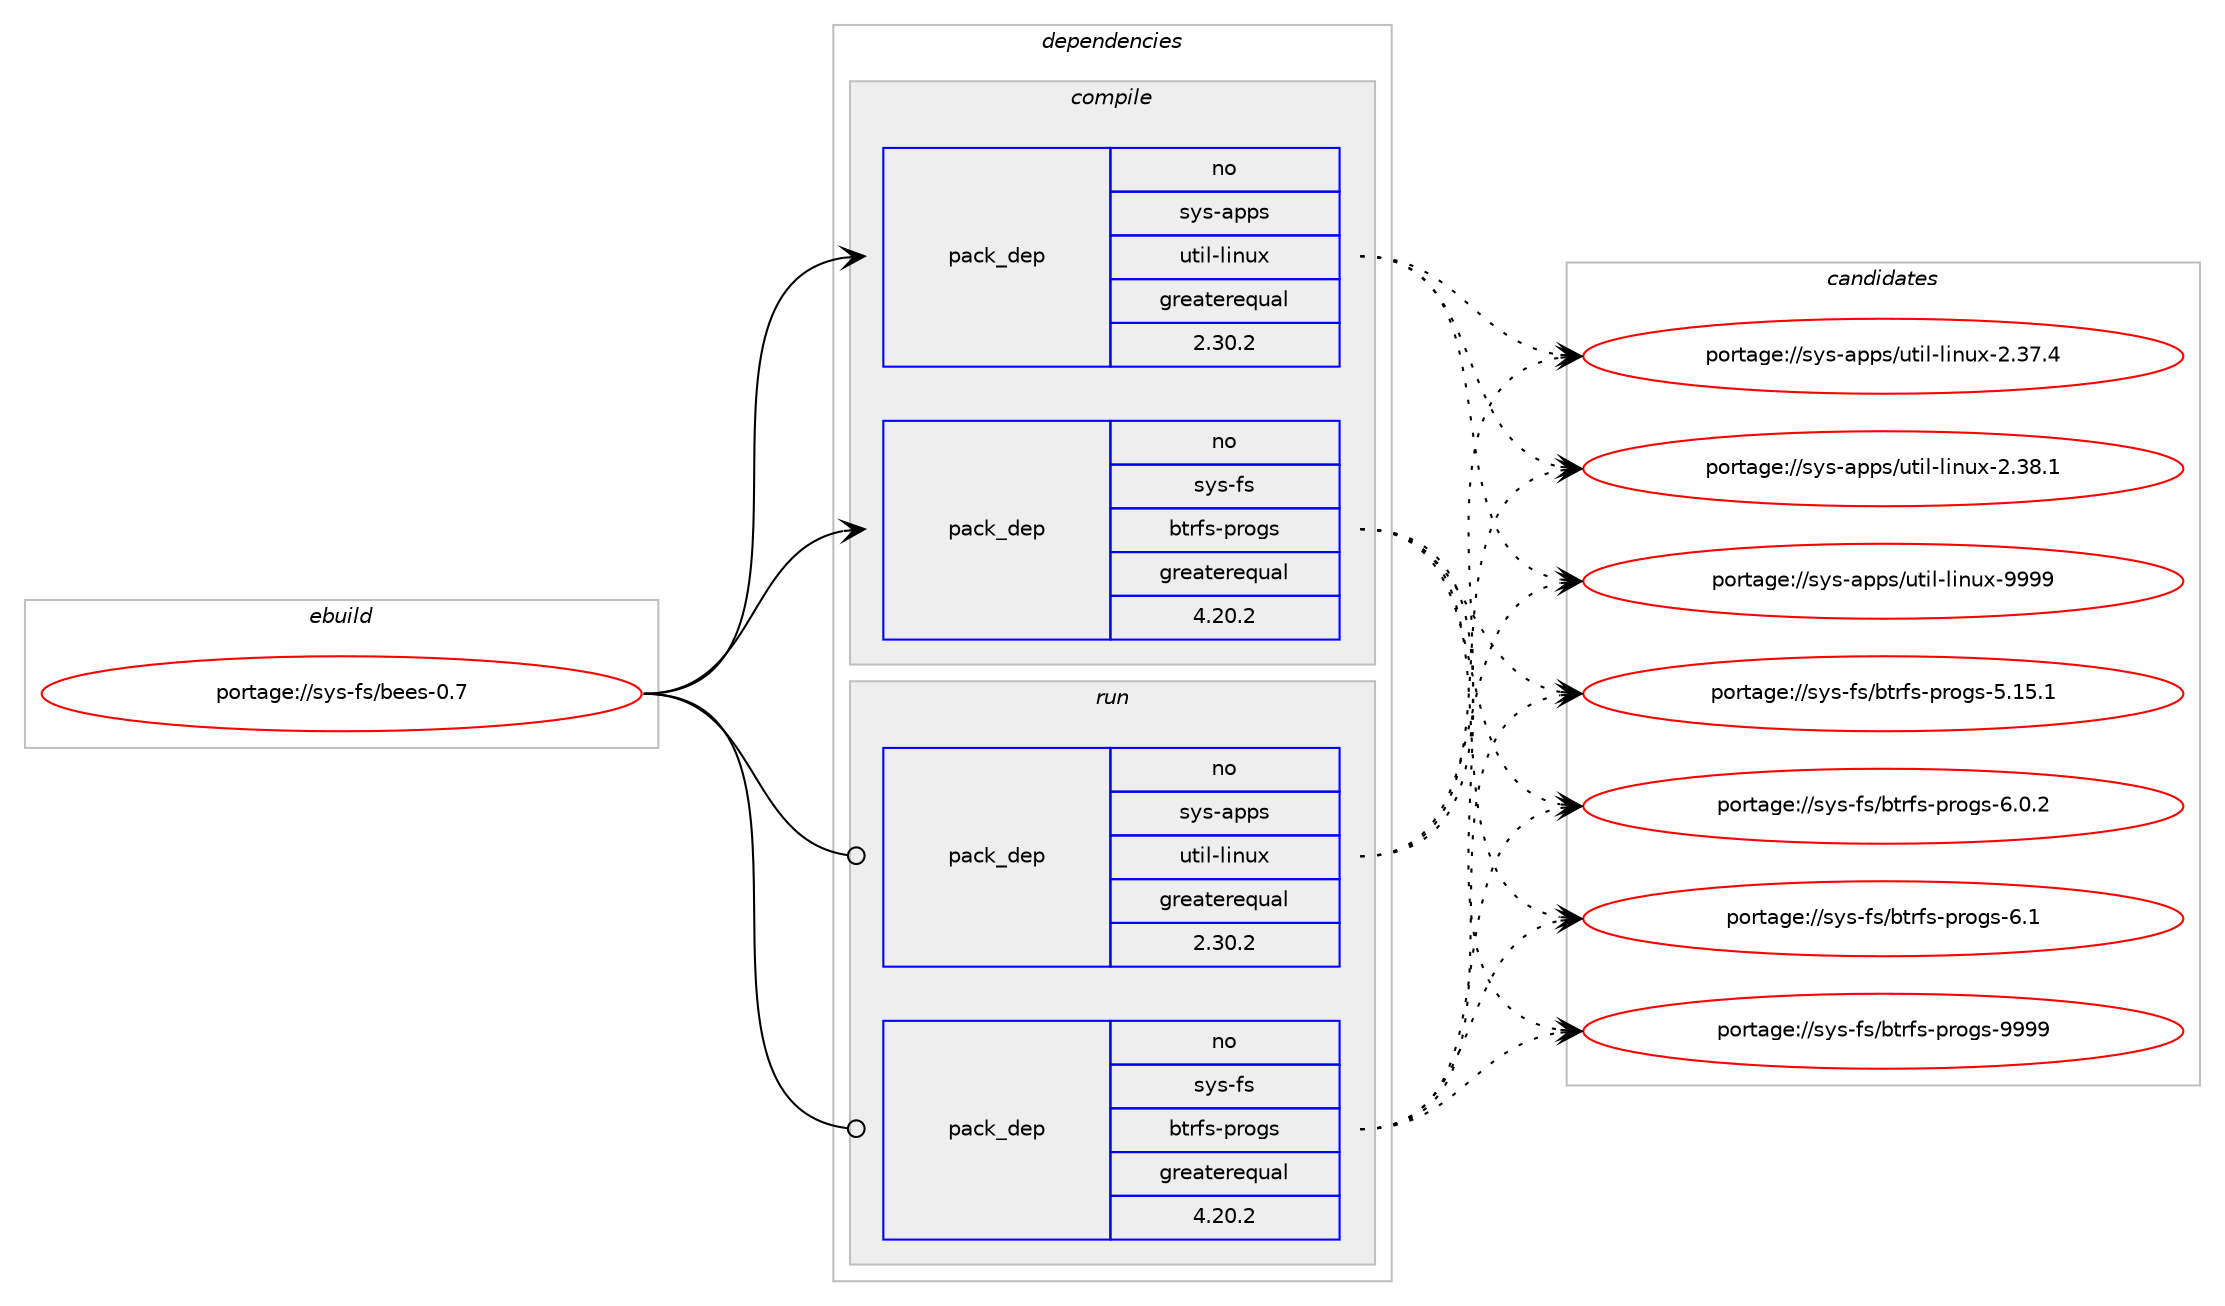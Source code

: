 digraph prolog {

# *************
# Graph options
# *************

newrank=true;
concentrate=true;
compound=true;
graph [rankdir=LR,fontname=Helvetica,fontsize=10,ranksep=1.5];#, ranksep=2.5, nodesep=0.2];
edge  [arrowhead=vee];
node  [fontname=Helvetica,fontsize=10];

# **********
# The ebuild
# **********

subgraph cluster_leftcol {
color=gray;
label=<<i>ebuild</i>>;
id [label="portage://sys-fs/bees-0.7", color=red, width=4, href="../sys-fs/bees-0.7.svg"];
}

# ****************
# The dependencies
# ****************

subgraph cluster_midcol {
color=gray;
label=<<i>dependencies</i>>;
subgraph cluster_compile {
fillcolor="#eeeeee";
style=filled;
label=<<i>compile</i>>;
subgraph pack1182 {
dependency1372 [label=<<TABLE BORDER="0" CELLBORDER="1" CELLSPACING="0" CELLPADDING="4" WIDTH="220"><TR><TD ROWSPAN="6" CELLPADDING="30">pack_dep</TD></TR><TR><TD WIDTH="110">no</TD></TR><TR><TD>sys-apps</TD></TR><TR><TD>util-linux</TD></TR><TR><TD>greaterequal</TD></TR><TR><TD>2.30.2</TD></TR></TABLE>>, shape=none, color=blue];
}
id:e -> dependency1372:w [weight=20,style="solid",arrowhead="vee"];
subgraph pack1183 {
dependency1373 [label=<<TABLE BORDER="0" CELLBORDER="1" CELLSPACING="0" CELLPADDING="4" WIDTH="220"><TR><TD ROWSPAN="6" CELLPADDING="30">pack_dep</TD></TR><TR><TD WIDTH="110">no</TD></TR><TR><TD>sys-fs</TD></TR><TR><TD>btrfs-progs</TD></TR><TR><TD>greaterequal</TD></TR><TR><TD>4.20.2</TD></TR></TABLE>>, shape=none, color=blue];
}
id:e -> dependency1373:w [weight=20,style="solid",arrowhead="vee"];
}
subgraph cluster_compileandrun {
fillcolor="#eeeeee";
style=filled;
label=<<i>compile and run</i>>;
}
subgraph cluster_run {
fillcolor="#eeeeee";
style=filled;
label=<<i>run</i>>;
subgraph pack1184 {
dependency1374 [label=<<TABLE BORDER="0" CELLBORDER="1" CELLSPACING="0" CELLPADDING="4" WIDTH="220"><TR><TD ROWSPAN="6" CELLPADDING="30">pack_dep</TD></TR><TR><TD WIDTH="110">no</TD></TR><TR><TD>sys-apps</TD></TR><TR><TD>util-linux</TD></TR><TR><TD>greaterequal</TD></TR><TR><TD>2.30.2</TD></TR></TABLE>>, shape=none, color=blue];
}
id:e -> dependency1374:w [weight=20,style="solid",arrowhead="odot"];
subgraph pack1185 {
dependency1375 [label=<<TABLE BORDER="0" CELLBORDER="1" CELLSPACING="0" CELLPADDING="4" WIDTH="220"><TR><TD ROWSPAN="6" CELLPADDING="30">pack_dep</TD></TR><TR><TD WIDTH="110">no</TD></TR><TR><TD>sys-fs</TD></TR><TR><TD>btrfs-progs</TD></TR><TR><TD>greaterequal</TD></TR><TR><TD>4.20.2</TD></TR></TABLE>>, shape=none, color=blue];
}
id:e -> dependency1375:w [weight=20,style="solid",arrowhead="odot"];
}
}

# **************
# The candidates
# **************

subgraph cluster_choices {
rank=same;
color=gray;
label=<<i>candidates</i>>;

subgraph choice1182 {
color=black;
nodesep=1;
choice1151211154597112112115471171161051084510810511011712045504651554652 [label="portage://sys-apps/util-linux-2.37.4", color=red, width=4,href="../sys-apps/util-linux-2.37.4.svg"];
choice1151211154597112112115471171161051084510810511011712045504651564649 [label="portage://sys-apps/util-linux-2.38.1", color=red, width=4,href="../sys-apps/util-linux-2.38.1.svg"];
choice115121115459711211211547117116105108451081051101171204557575757 [label="portage://sys-apps/util-linux-9999", color=red, width=4,href="../sys-apps/util-linux-9999.svg"];
dependency1372:e -> choice1151211154597112112115471171161051084510810511011712045504651554652:w [style=dotted,weight="100"];
dependency1372:e -> choice1151211154597112112115471171161051084510810511011712045504651564649:w [style=dotted,weight="100"];
dependency1372:e -> choice115121115459711211211547117116105108451081051101171204557575757:w [style=dotted,weight="100"];
}
subgraph choice1183 {
color=black;
nodesep=1;
choice1151211154510211547981161141021154511211411110311545534649534649 [label="portage://sys-fs/btrfs-progs-5.15.1", color=red, width=4,href="../sys-fs/btrfs-progs-5.15.1.svg"];
choice11512111545102115479811611410211545112114111103115455446484650 [label="portage://sys-fs/btrfs-progs-6.0.2", color=red, width=4,href="../sys-fs/btrfs-progs-6.0.2.svg"];
choice1151211154510211547981161141021154511211411110311545544649 [label="portage://sys-fs/btrfs-progs-6.1", color=red, width=4,href="../sys-fs/btrfs-progs-6.1.svg"];
choice115121115451021154798116114102115451121141111031154557575757 [label="portage://sys-fs/btrfs-progs-9999", color=red, width=4,href="../sys-fs/btrfs-progs-9999.svg"];
dependency1373:e -> choice1151211154510211547981161141021154511211411110311545534649534649:w [style=dotted,weight="100"];
dependency1373:e -> choice11512111545102115479811611410211545112114111103115455446484650:w [style=dotted,weight="100"];
dependency1373:e -> choice1151211154510211547981161141021154511211411110311545544649:w [style=dotted,weight="100"];
dependency1373:e -> choice115121115451021154798116114102115451121141111031154557575757:w [style=dotted,weight="100"];
}
subgraph choice1184 {
color=black;
nodesep=1;
choice1151211154597112112115471171161051084510810511011712045504651554652 [label="portage://sys-apps/util-linux-2.37.4", color=red, width=4,href="../sys-apps/util-linux-2.37.4.svg"];
choice1151211154597112112115471171161051084510810511011712045504651564649 [label="portage://sys-apps/util-linux-2.38.1", color=red, width=4,href="../sys-apps/util-linux-2.38.1.svg"];
choice115121115459711211211547117116105108451081051101171204557575757 [label="portage://sys-apps/util-linux-9999", color=red, width=4,href="../sys-apps/util-linux-9999.svg"];
dependency1374:e -> choice1151211154597112112115471171161051084510810511011712045504651554652:w [style=dotted,weight="100"];
dependency1374:e -> choice1151211154597112112115471171161051084510810511011712045504651564649:w [style=dotted,weight="100"];
dependency1374:e -> choice115121115459711211211547117116105108451081051101171204557575757:w [style=dotted,weight="100"];
}
subgraph choice1185 {
color=black;
nodesep=1;
choice1151211154510211547981161141021154511211411110311545534649534649 [label="portage://sys-fs/btrfs-progs-5.15.1", color=red, width=4,href="../sys-fs/btrfs-progs-5.15.1.svg"];
choice11512111545102115479811611410211545112114111103115455446484650 [label="portage://sys-fs/btrfs-progs-6.0.2", color=red, width=4,href="../sys-fs/btrfs-progs-6.0.2.svg"];
choice1151211154510211547981161141021154511211411110311545544649 [label="portage://sys-fs/btrfs-progs-6.1", color=red, width=4,href="../sys-fs/btrfs-progs-6.1.svg"];
choice115121115451021154798116114102115451121141111031154557575757 [label="portage://sys-fs/btrfs-progs-9999", color=red, width=4,href="../sys-fs/btrfs-progs-9999.svg"];
dependency1375:e -> choice1151211154510211547981161141021154511211411110311545534649534649:w [style=dotted,weight="100"];
dependency1375:e -> choice11512111545102115479811611410211545112114111103115455446484650:w [style=dotted,weight="100"];
dependency1375:e -> choice1151211154510211547981161141021154511211411110311545544649:w [style=dotted,weight="100"];
dependency1375:e -> choice115121115451021154798116114102115451121141111031154557575757:w [style=dotted,weight="100"];
}
}

}
